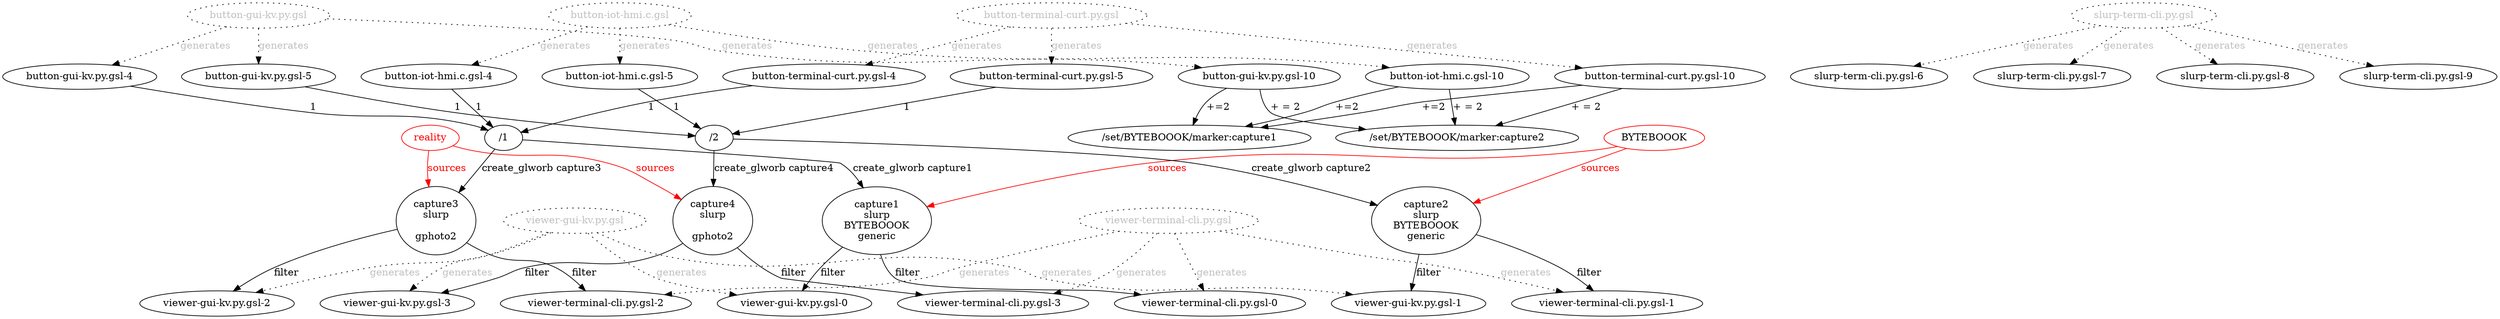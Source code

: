 // This Source Code Form is subject to the terms of the Mozilla Public
// License, v. 2.0. If a copy of the MPL was not distributed with this
// file, You can obtain one at http://mozilla.org/MPL/2.0/.

// Copyright (c) 2018, Galen Curwen-McAdams

// Generated by Codegen: https://github.com/galencm/ma
digraph permutations {
node [weight = 0.25];
nodesep=0.5
reality[label="reality",fontcolor="red",color="red"]
BYTEBOOOK[label="BYTEBOOOK",color="red"]
viewer_gui_kv_py_gsl[label="viewer-gui-kv.py.gsl", style="dotted",fontcolor="gray"]

viewer00[label="viewer-gui-kv.py.gsl-0"]
viewer_gui_kv_py_gsl -> viewer00 [label="generates", style="dotted",fontcolor="gray"]
capture1 -> viewer00 [label="filter"]
viewer_terminal_cli_py_gsl[label="viewer-terminal-cli.py.gsl", style="dotted",fontcolor="gray"]

viewer10[label="viewer-terminal-cli.py.gsl-0"]
viewer_terminal_cli_py_gsl -> viewer10 [label="generates", style="dotted",fontcolor="gray"]
capture1 -> viewer10 [label="filter"]
viewer_gui_kv_py_gsl[label="viewer-gui-kv.py.gsl", style="dotted",fontcolor="gray"]

viewer01[label="viewer-gui-kv.py.gsl-1"]
viewer_gui_kv_py_gsl -> viewer01 [label="generates", style="dotted",fontcolor="gray"]
capture2 -> viewer01 [label="filter"]
viewer_terminal_cli_py_gsl[label="viewer-terminal-cli.py.gsl", style="dotted",fontcolor="gray"]

viewer11[label="viewer-terminal-cli.py.gsl-1"]
viewer_terminal_cli_py_gsl -> viewer11 [label="generates", style="dotted",fontcolor="gray"]
capture2 -> viewer11 [label="filter"]
viewer_gui_kv_py_gsl[label="viewer-gui-kv.py.gsl", style="dotted",fontcolor="gray"]

viewer02[label="viewer-gui-kv.py.gsl-2"]
viewer_gui_kv_py_gsl -> viewer02 [label="generates", style="dotted",fontcolor="gray"]
capture3 -> viewer02 [label="filter"]
viewer_terminal_cli_py_gsl[label="viewer-terminal-cli.py.gsl", style="dotted",fontcolor="gray"]

viewer12[label="viewer-terminal-cli.py.gsl-2"]
viewer_terminal_cli_py_gsl -> viewer12 [label="generates", style="dotted",fontcolor="gray"]
capture3 -> viewer12 [label="filter"]
viewer_gui_kv_py_gsl[label="viewer-gui-kv.py.gsl", style="dotted",fontcolor="gray"]

viewer03[label="viewer-gui-kv.py.gsl-3"]
viewer_gui_kv_py_gsl -> viewer03 [label="generates", style="dotted",fontcolor="gray"]
capture4 -> viewer03 [label="filter"]
viewer_terminal_cli_py_gsl[label="viewer-terminal-cli.py.gsl", style="dotted",fontcolor="gray"]

viewer13[label="viewer-terminal-cli.py.gsl-3"]
viewer_terminal_cli_py_gsl -> viewer13 [label="generates", style="dotted",fontcolor="gray"]
capture4 -> viewer13 [label="filter"]
button_gui_kv_py_gsl[label="button-gui-kv.py.gsl", style="dotted",fontcolor="gray"]

button04[label="button-gui-kv.py.gsl-4"]
button_gui_kv_py_gsl -> button04 [label="generates", style="dotted",fontcolor="gray"]
DEST1[label="/1"]
button04 -> DEST1 [label="1"]
button_terminal_curt_py_gsl[label="button-terminal-curt.py.gsl", style="dotted",fontcolor="gray"]

button14[label="button-terminal-curt.py.gsl-4"]
button_terminal_curt_py_gsl -> button14 [label="generates", style="dotted",fontcolor="gray"]
DEST1[label="/1"]
button14 -> DEST1 [label="1"]
button_iot_hmi_c_gsl[label="button-iot-hmi.c.gsl", style="dotted",fontcolor="gray"]

button24[label="button-iot-hmi.c.gsl-4"]
button_iot_hmi_c_gsl -> button24 [label="generates", style="dotted",fontcolor="gray"]
DEST1[label="/1"]
button24 -> DEST1 [label="1"]
button_gui_kv_py_gsl[label="button-gui-kv.py.gsl", style="dotted",fontcolor="gray"]

button05[label="button-gui-kv.py.gsl-5"]
button_gui_kv_py_gsl -> button05 [label="generates", style="dotted",fontcolor="gray"]
DEST2[label="/2"]
button05 -> DEST2 [label="1"]
button_terminal_curt_py_gsl[label="button-terminal-curt.py.gsl", style="dotted",fontcolor="gray"]

button15[label="button-terminal-curt.py.gsl-5"]
button_terminal_curt_py_gsl -> button15 [label="generates", style="dotted",fontcolor="gray"]
DEST2[label="/2"]
button15 -> DEST2 [label="1"]
button_iot_hmi_c_gsl[label="button-iot-hmi.c.gsl", style="dotted",fontcolor="gray"]

button25[label="button-iot-hmi.c.gsl-5"]
button_iot_hmi_c_gsl -> button25 [label="generates", style="dotted",fontcolor="gray"]
DEST2[label="/2"]
button25 -> DEST2 [label="1"]
slurp_term_cli_py_gsl[label="slurp-term-cli.py.gsl", style="dotted",fontcolor="gray"]
capture1[label="capture1
slurp
BYTEBOOOK
generic"]
BYTEBOOOK -> capture1 [label="sources", fontcolor="red", color="red"]

slurp06[label="slurp-term-cli.py.gsl-6"]
slurp_term_cli_py_gsl -> slurp06 [label="generates", style="dotted",fontcolor="gray"]
DEST1 -> capture1 [label="create_glworb capture1"]
slurp_term_cli_py_gsl[label="slurp-term-cli.py.gsl", style="dotted",fontcolor="gray"]
capture2[label="capture2
slurp
BYTEBOOOK
generic"]
BYTEBOOOK -> capture2 [label="sources", fontcolor="red", color="red"]

slurp07[label="slurp-term-cli.py.gsl-7"]
slurp_term_cli_py_gsl -> slurp07 [label="generates", style="dotted",fontcolor="gray"]
DEST2 -> capture2 [label="create_glworb capture2"]
slurp_term_cli_py_gsl[label="slurp-term-cli.py.gsl", style="dotted",fontcolor="gray"]
capture3[label="capture3
slurp

gphoto2"]
reality -> capture3 [label="sources", fontcolor="red", color="red"]

slurp08[label="slurp-term-cli.py.gsl-8"]
slurp_term_cli_py_gsl -> slurp08 [label="generates", style="dotted",fontcolor="gray"]
DEST1 -> capture3 [label="create_glworb capture3"]
slurp_term_cli_py_gsl[label="slurp-term-cli.py.gsl", style="dotted",fontcolor="gray"]
capture4[label="capture4
slurp

gphoto2"]
reality -> capture4 [label="sources", fontcolor="red", color="red"]

slurp09[label="slurp-term-cli.py.gsl-9"]
slurp_term_cli_py_gsl -> slurp09 [label="generates", style="dotted",fontcolor="gray"]
DEST2 -> capture4 [label="create_glworb capture4"]
button_gui_kv_py_gsl[label="button-gui-kv.py.gsl", style="dotted",fontcolor="gray"]

button010[label="button-gui-kv.py.gsl-10"]
button_gui_kv_py_gsl -> button010 [label="generates", style="dotted",fontcolor="gray"]
DESTsetBYTEBOOOKmarkercapture1[label="/set/BYTEBOOOK/marker:capture1"]
button010 -> DESTsetBYTEBOOOKmarkercapture1 [label="+=2"]
DESTsetBYTEBOOOKmarkercapture2[label="/set/BYTEBOOOK/marker:capture2"]
button010 -> DESTsetBYTEBOOOKmarkercapture2 [label="+ = 2"]
button_terminal_curt_py_gsl[label="button-terminal-curt.py.gsl", style="dotted",fontcolor="gray"]

button110[label="button-terminal-curt.py.gsl-10"]
button_terminal_curt_py_gsl -> button110 [label="generates", style="dotted",fontcolor="gray"]
DESTsetBYTEBOOOKmarkercapture1[label="/set/BYTEBOOOK/marker:capture1"]
button110 -> DESTsetBYTEBOOOKmarkercapture1 [label="+=2"]
DESTsetBYTEBOOOKmarkercapture2[label="/set/BYTEBOOOK/marker:capture2"]
button110 -> DESTsetBYTEBOOOKmarkercapture2 [label="+ = 2"]
button_iot_hmi_c_gsl[label="button-iot-hmi.c.gsl", style="dotted",fontcolor="gray"]

button210[label="button-iot-hmi.c.gsl-10"]
button_iot_hmi_c_gsl -> button210 [label="generates", style="dotted",fontcolor="gray"]
DESTsetBYTEBOOOKmarkercapture1[label="/set/BYTEBOOOK/marker:capture1"]
button210 -> DESTsetBYTEBOOOKmarkercapture1 [label="+=2"]
DESTsetBYTEBOOOKmarkercapture2[label="/set/BYTEBOOOK/marker:capture2"]
button210 -> DESTsetBYTEBOOOKmarkercapture2 [label="+ = 2"]
}
